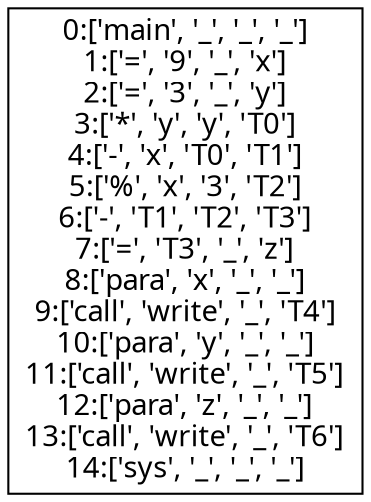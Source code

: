 // Basic_Block
digraph "./Basic_Block/basic_block" {
	0 [label="0:['main', '_', '_', '_']
1:['=', '9', '_', 'x']
2:['=', '3', '_', 'y']
3:['*', 'y', 'y', 'T0']
4:['-', 'x', 'T0', 'T1']
5:['%', 'x', '3', 'T2']
6:['-', 'T1', 'T2', 'T3']
7:['=', 'T3', '_', 'z']
8:['para', 'x', '_', '_']
9:['call', 'write', '_', 'T4']
10:['para', 'y', '_', '_']
11:['call', 'write', '_', 'T5']
12:['para', 'z', '_', '_']
13:['call', 'write', '_', 'T6']
14:['sys', '_', '_', '_']
" fontname=SimHei shape=rectangle]
}
